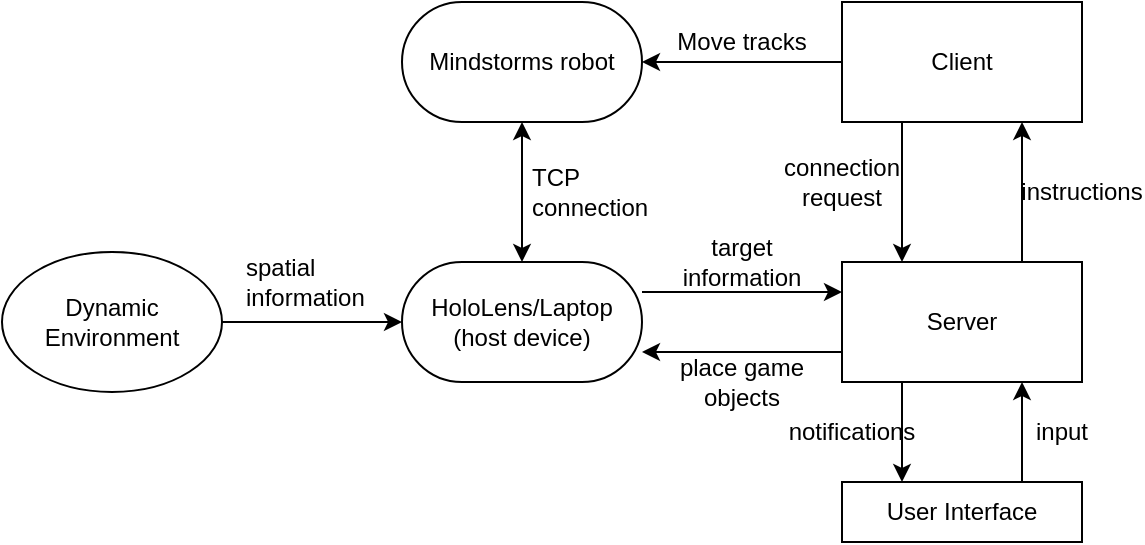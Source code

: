 <mxfile version="10.9.8" type="device"><diagram id="nRm4_PgkcJbSrNeMFs86" name="Page-1"><mxGraphModel dx="925" dy="535" grid="1" gridSize="10" guides="1" tooltips="1" connect="1" arrows="1" fold="1" page="1" pageScale="1" pageWidth="827" pageHeight="1169" math="0" shadow="0"><root><mxCell id="0"/><mxCell id="1" parent="0"/><mxCell id="uAfi7dxvLFjJsDAeBUWJ-4" value="Server" style="rounded=0;whiteSpace=wrap;html=1;" vertex="1" parent="1"><mxGeometry x="530" y="380" width="120" height="60" as="geometry"/></mxCell><mxCell id="uAfi7dxvLFjJsDAeBUWJ-5" value="" style="endArrow=classic;html=1;exitX=1;exitY=0.5;exitDx=0;exitDy=0;" edge="1" parent="1"><mxGeometry width="50" height="50" relative="1" as="geometry"><mxPoint x="220" y="410" as="sourcePoint"/><mxPoint x="310" y="410" as="targetPoint"/></mxGeometry></mxCell><mxCell id="uAfi7dxvLFjJsDAeBUWJ-6" value="spatial information" style="text;html=1;strokeColor=none;fillColor=none;align=left;verticalAlign=middle;whiteSpace=wrap;rounded=0;" vertex="1" parent="1"><mxGeometry x="230" y="380" width="40" height="20" as="geometry"/></mxCell><mxCell id="uAfi7dxvLFjJsDAeBUWJ-11" value="" style="endArrow=classic;html=1;exitX=1;exitY=0.25;exitDx=0;exitDy=0;entryX=0;entryY=0.25;entryDx=0;entryDy=0;" edge="1" parent="1" source="uAfi7dxvLFjJsDAeBUWJ-32" target="uAfi7dxvLFjJsDAeBUWJ-4"><mxGeometry width="50" height="50" relative="1" as="geometry"><mxPoint x="430" y="395" as="sourcePoint"/><mxPoint x="360" y="460" as="targetPoint"/></mxGeometry></mxCell><mxCell id="uAfi7dxvLFjJsDAeBUWJ-12" value="" style="endArrow=classic;html=1;exitX=0;exitY=0.75;exitDx=0;exitDy=0;entryX=1;entryY=0.75;entryDx=0;entryDy=0;" edge="1" parent="1" source="uAfi7dxvLFjJsDAeBUWJ-4"><mxGeometry width="50" height="50" relative="1" as="geometry"><mxPoint x="310" y="510" as="sourcePoint"/><mxPoint x="430" y="425" as="targetPoint"/></mxGeometry></mxCell><mxCell id="uAfi7dxvLFjJsDAeBUWJ-13" value="place game objects" style="text;html=1;strokeColor=none;fillColor=none;align=center;verticalAlign=middle;whiteSpace=wrap;rounded=0;" vertex="1" parent="1"><mxGeometry x="445" y="430" width="70" height="20" as="geometry"/></mxCell><mxCell id="uAfi7dxvLFjJsDAeBUWJ-14" value="target information" style="text;html=1;strokeColor=none;fillColor=none;align=center;verticalAlign=middle;whiteSpace=wrap;rounded=0;" vertex="1" parent="1"><mxGeometry x="460" y="370" width="40" height="20" as="geometry"/></mxCell><mxCell id="uAfi7dxvLFjJsDAeBUWJ-15" value="User Interface" style="rounded=0;whiteSpace=wrap;html=1;align=center;" vertex="1" parent="1"><mxGeometry x="530" y="490" width="120" height="30" as="geometry"/></mxCell><mxCell id="uAfi7dxvLFjJsDAeBUWJ-18" value="notifications" style="text;html=1;strokeColor=none;fillColor=none;align=center;verticalAlign=middle;whiteSpace=wrap;rounded=0;" vertex="1" parent="1"><mxGeometry x="515" y="455" width="40" height="20" as="geometry"/></mxCell><mxCell id="uAfi7dxvLFjJsDAeBUWJ-19" value="input" style="text;html=1;strokeColor=none;fillColor=none;align=center;verticalAlign=middle;whiteSpace=wrap;rounded=0;" vertex="1" parent="1"><mxGeometry x="620" y="455" width="40" height="20" as="geometry"/></mxCell><mxCell id="uAfi7dxvLFjJsDAeBUWJ-20" value="Client" style="rounded=0;whiteSpace=wrap;html=1;" vertex="1" parent="1"><mxGeometry x="530" y="250" width="120" height="60" as="geometry"/></mxCell><mxCell id="uAfi7dxvLFjJsDAeBUWJ-24" value="" style="endArrow=classic;html=1;exitX=0.25;exitY=1;exitDx=0;exitDy=0;entryX=0.25;entryY=0;entryDx=0;entryDy=0;" edge="1" parent="1" source="uAfi7dxvLFjJsDAeBUWJ-20" target="uAfi7dxvLFjJsDAeBUWJ-4"><mxGeometry width="50" height="50" relative="1" as="geometry"><mxPoint x="310" y="600" as="sourcePoint"/><mxPoint x="360" y="550" as="targetPoint"/></mxGeometry></mxCell><mxCell id="uAfi7dxvLFjJsDAeBUWJ-25" value="" style="endArrow=classic;html=1;exitX=0.75;exitY=0;exitDx=0;exitDy=0;entryX=0.75;entryY=1;entryDx=0;entryDy=0;" edge="1" parent="1" source="uAfi7dxvLFjJsDAeBUWJ-4" target="uAfi7dxvLFjJsDAeBUWJ-20"><mxGeometry width="50" height="50" relative="1" as="geometry"><mxPoint x="310" y="600" as="sourcePoint"/><mxPoint x="360" y="550" as="targetPoint"/></mxGeometry></mxCell><mxCell id="uAfi7dxvLFjJsDAeBUWJ-26" value="" style="endArrow=classic;html=1;exitX=0.25;exitY=1;exitDx=0;exitDy=0;entryX=0.25;entryY=0;entryDx=0;entryDy=0;" edge="1" parent="1" source="uAfi7dxvLFjJsDAeBUWJ-4" target="uAfi7dxvLFjJsDAeBUWJ-15"><mxGeometry width="50" height="50" relative="1" as="geometry"><mxPoint x="310" y="600" as="sourcePoint"/><mxPoint x="360" y="550" as="targetPoint"/></mxGeometry></mxCell><mxCell id="uAfi7dxvLFjJsDAeBUWJ-27" value="" style="endArrow=classic;html=1;exitX=0.75;exitY=0;exitDx=0;exitDy=0;entryX=0.75;entryY=1;entryDx=0;entryDy=0;" edge="1" parent="1" source="uAfi7dxvLFjJsDAeBUWJ-15" target="uAfi7dxvLFjJsDAeBUWJ-4"><mxGeometry width="50" height="50" relative="1" as="geometry"><mxPoint x="310" y="600" as="sourcePoint"/><mxPoint x="360" y="550" as="targetPoint"/></mxGeometry></mxCell><mxCell id="uAfi7dxvLFjJsDAeBUWJ-28" value="connection request" style="text;html=1;strokeColor=none;fillColor=none;align=center;verticalAlign=middle;whiteSpace=wrap;rounded=0;" vertex="1" parent="1"><mxGeometry x="510" y="330" width="40" height="20" as="geometry"/></mxCell><mxCell id="uAfi7dxvLFjJsDAeBUWJ-29" value="instructions" style="text;html=1;strokeColor=none;fillColor=none;align=center;verticalAlign=middle;whiteSpace=wrap;rounded=0;" vertex="1" parent="1"><mxGeometry x="630" y="335" width="40" height="20" as="geometry"/></mxCell><mxCell id="uAfi7dxvLFjJsDAeBUWJ-32" value="HoloLens/Laptop&lt;br&gt;(host device)" style="rounded=1;whiteSpace=wrap;html=1;align=center;arcSize=50;" vertex="1" parent="1"><mxGeometry x="310" y="380" width="120" height="60" as="geometry"/></mxCell><mxCell id="uAfi7dxvLFjJsDAeBUWJ-33" value="Mindstorms robot" style="rounded=1;whiteSpace=wrap;html=1;align=center;arcSize=50;" vertex="1" parent="1"><mxGeometry x="310" y="250" width="120" height="60" as="geometry"/></mxCell><mxCell id="uAfi7dxvLFjJsDAeBUWJ-34" value="" style="endArrow=classic;startArrow=classic;html=1;entryX=0.5;entryY=1;entryDx=0;entryDy=0;" edge="1" parent="1" source="uAfi7dxvLFjJsDAeBUWJ-32" target="uAfi7dxvLFjJsDAeBUWJ-33"><mxGeometry width="50" height="50" relative="1" as="geometry"><mxPoint x="100" y="600" as="sourcePoint"/><mxPoint x="150" y="550" as="targetPoint"/></mxGeometry></mxCell><mxCell id="uAfi7dxvLFjJsDAeBUWJ-35" value="TCP&lt;br&gt;connection" style="text;html=1;strokeColor=none;fillColor=none;align=left;verticalAlign=middle;whiteSpace=wrap;rounded=0;" vertex="1" parent="1"><mxGeometry x="373" y="335" width="40" height="20" as="geometry"/></mxCell><mxCell id="uAfi7dxvLFjJsDAeBUWJ-38" value="" style="endArrow=classic;html=1;exitX=0;exitY=0.5;exitDx=0;exitDy=0;entryX=1;entryY=0.5;entryDx=0;entryDy=0;" edge="1" parent="1" source="uAfi7dxvLFjJsDAeBUWJ-20" target="uAfi7dxvLFjJsDAeBUWJ-33"><mxGeometry width="50" height="50" relative="1" as="geometry"><mxPoint x="100" y="600" as="sourcePoint"/><mxPoint x="150" y="550" as="targetPoint"/></mxGeometry></mxCell><mxCell id="uAfi7dxvLFjJsDAeBUWJ-39" value="Move tracks" style="text;html=1;strokeColor=none;fillColor=none;align=center;verticalAlign=middle;whiteSpace=wrap;rounded=0;" vertex="1" parent="1"><mxGeometry x="440" y="260" width="80" height="20" as="geometry"/></mxCell><mxCell id="uAfi7dxvLFjJsDAeBUWJ-40" value="Dynamic Environment" style="ellipse;whiteSpace=wrap;html=1;align=center;" vertex="1" parent="1"><mxGeometry x="110" y="375" width="110" height="70" as="geometry"/></mxCell></root></mxGraphModel></diagram></mxfile>